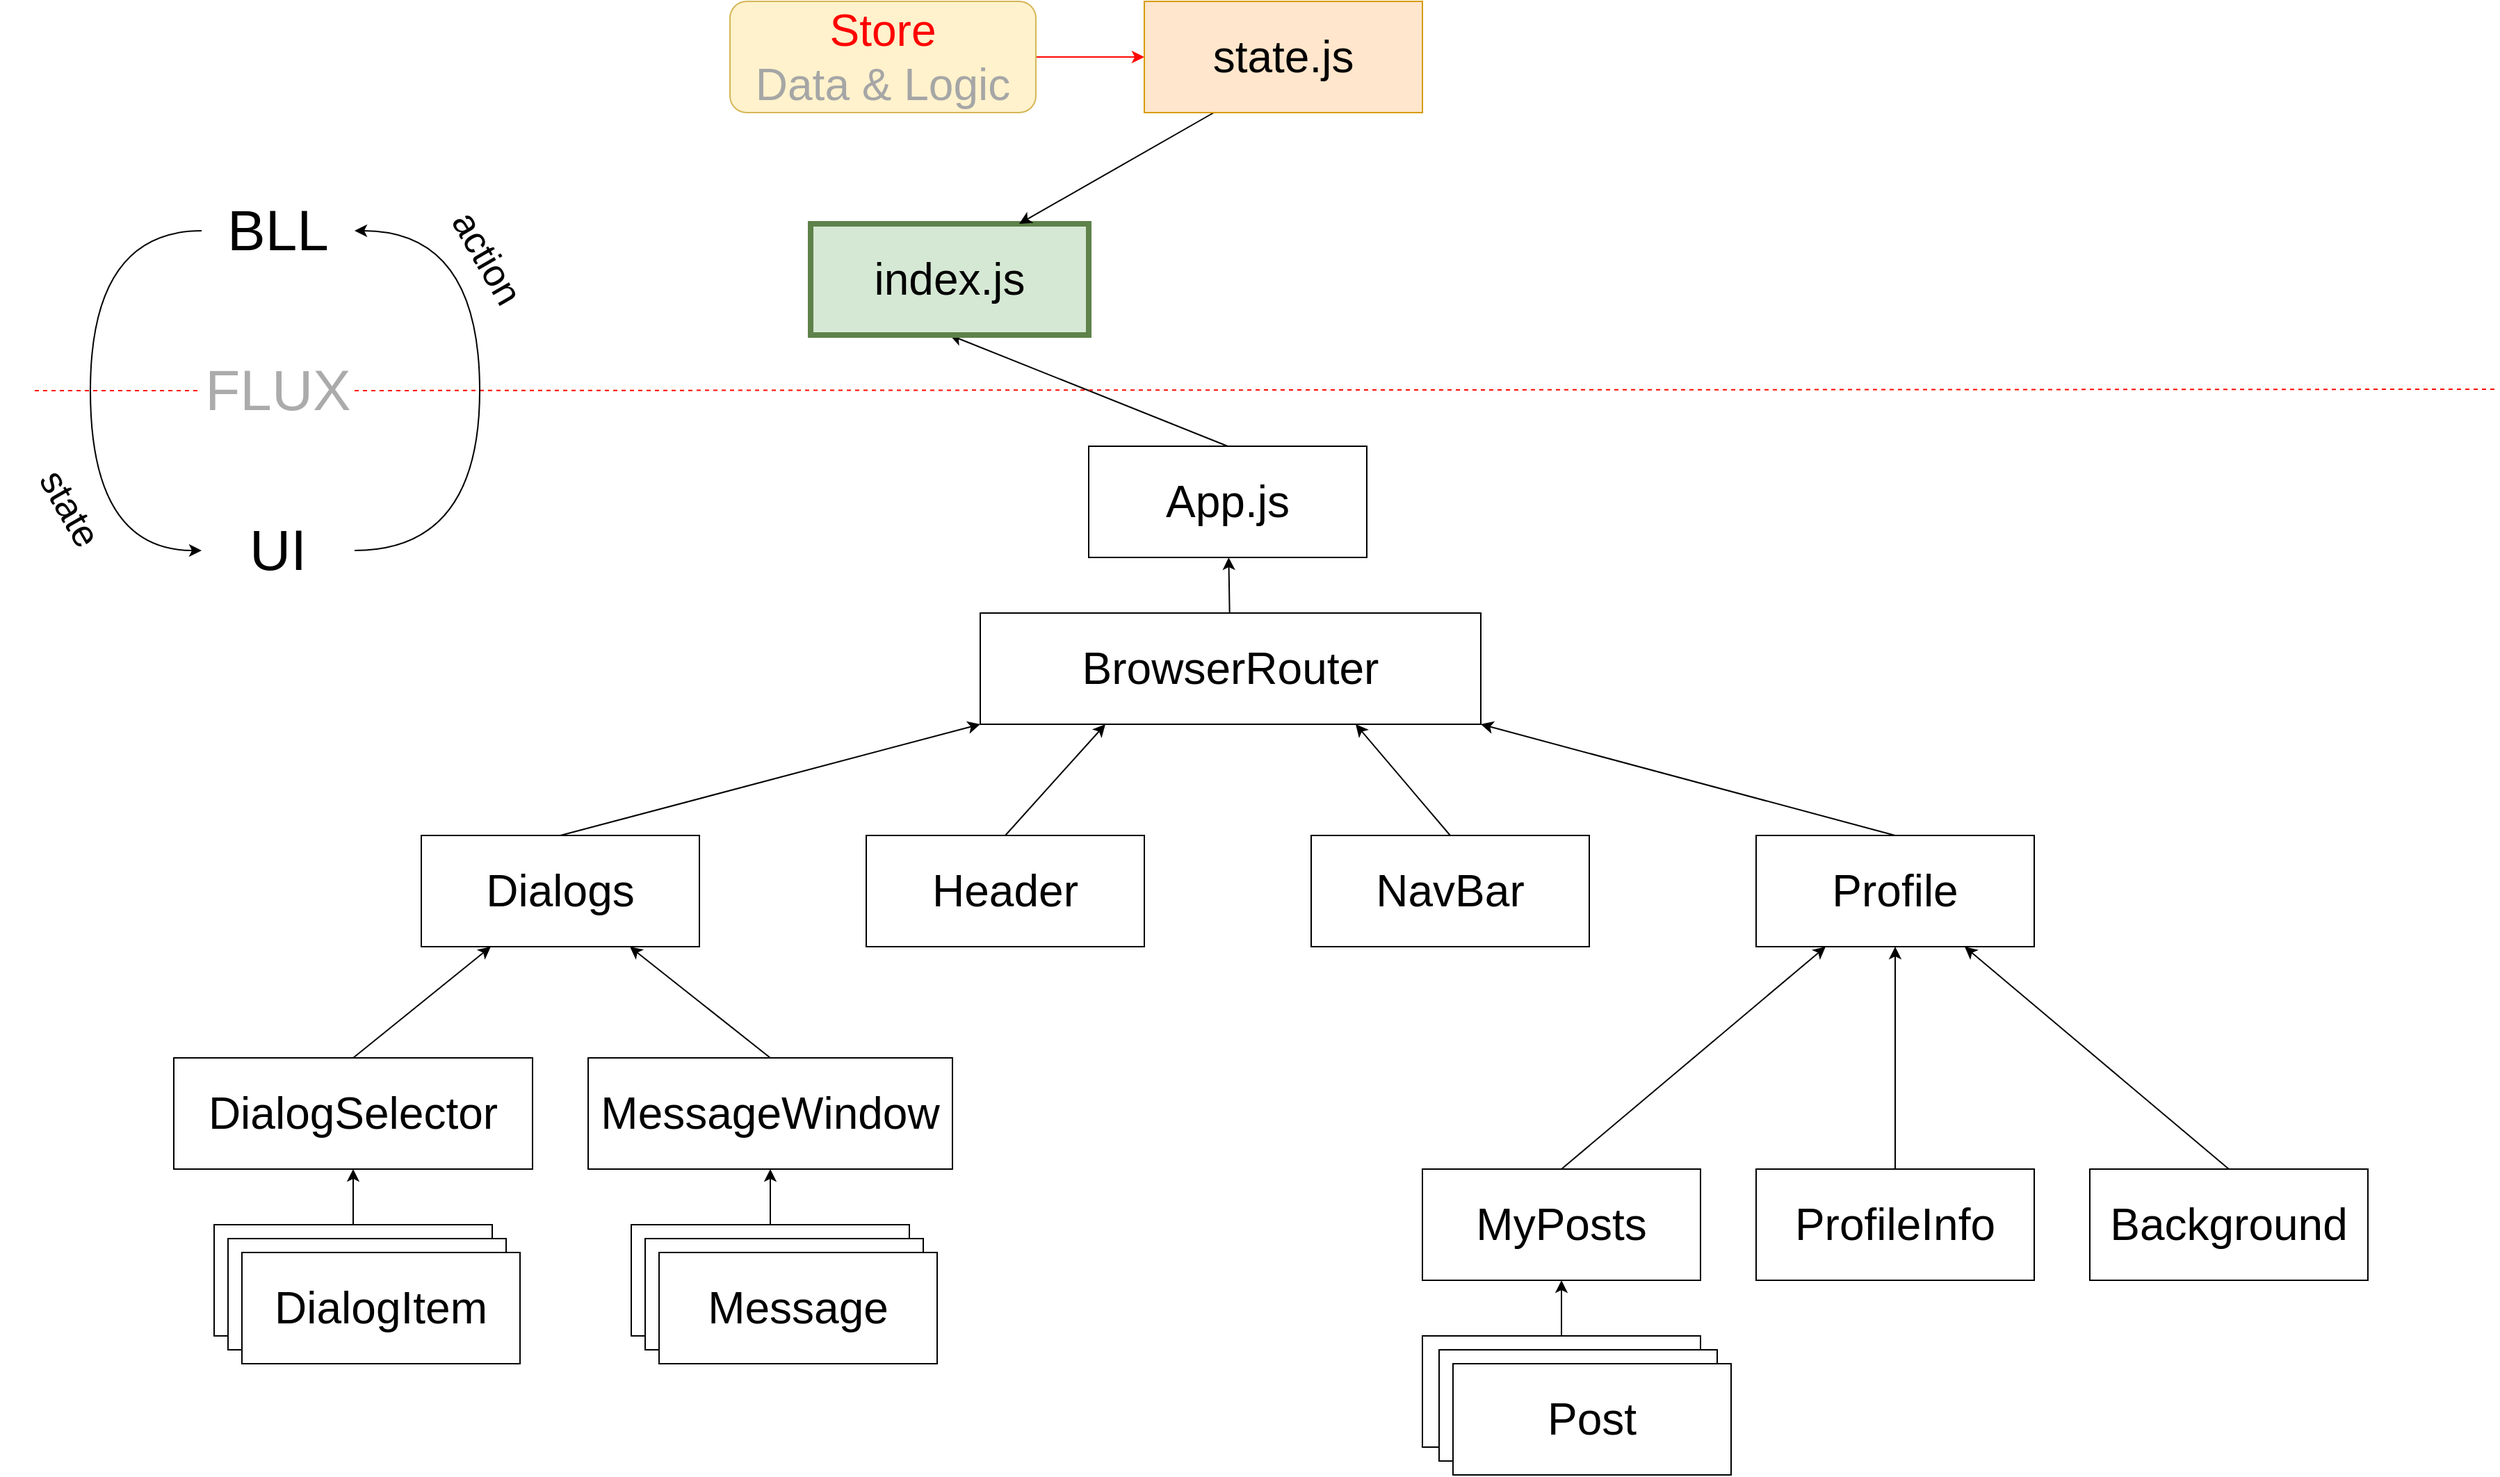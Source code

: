 <mxfile version="14.1.8" type="device"><diagram id="DNZvnqPG3eOGVA3kYHLN" name="Страница 1"><mxGraphModel dx="1810" dy="1343" grid="1" gridSize="10" guides="1" tooltips="1" connect="1" arrows="1" fold="1" page="1" pageScale="1" pageWidth="2336" pageHeight="1654" math="0" shadow="0"><root><mxCell id="0"/><mxCell id="1" parent="0"/><mxCell id="PFJvbq_5fxDKcfJKcIQS-34" style="edgeStyle=none;rounded=0;orthogonalLoop=1;jettySize=auto;html=1;exitX=0.5;exitY=1;exitDx=0;exitDy=0;entryX=0.5;entryY=0;entryDx=0;entryDy=0;fontSize=32;startArrow=classic;startFill=1;endArrow=none;endFill=0;" parent="1" source="PFJvbq_5fxDKcfJKcIQS-1" target="PFJvbq_5fxDKcfJKcIQS-3" edge="1"><mxGeometry relative="1" as="geometry"><mxPoint x="1258" y="280" as="sourcePoint"/></mxGeometry></mxCell><mxCell id="PFJvbq_5fxDKcfJKcIQS-1" value="index.js" style="rounded=0;whiteSpace=wrap;html=1;fontSize=32;fillColor=#d5e8d4;strokeColor=#5E824A;strokeWidth=4;" parent="1" vertex="1"><mxGeometry x="798" y="200" width="200" height="80" as="geometry"/></mxCell><mxCell id="PFJvbq_5fxDKcfJKcIQS-29" style="edgeStyle=none;rounded=0;orthogonalLoop=1;jettySize=auto;html=1;exitX=0.25;exitY=1;exitDx=0;exitDy=0;entryX=0.5;entryY=0;entryDx=0;entryDy=0;fontSize=32;endArrow=none;endFill=0;startArrow=classic;startFill=1;" parent="1" source="PFJvbq_5fxDKcfJKcIQS-2" target="PFJvbq_5fxDKcfJKcIQS-7" edge="1"><mxGeometry relative="1" as="geometry"/></mxCell><mxCell id="PFJvbq_5fxDKcfJKcIQS-30" style="edgeStyle=none;rounded=0;orthogonalLoop=1;jettySize=auto;html=1;exitX=0.75;exitY=1;exitDx=0;exitDy=0;entryX=0.5;entryY=0;entryDx=0;entryDy=0;fontSize=32;endArrow=none;endFill=0;startArrow=classic;startFill=1;" parent="1" source="PFJvbq_5fxDKcfJKcIQS-2" target="PFJvbq_5fxDKcfJKcIQS-4" edge="1"><mxGeometry relative="1" as="geometry"/></mxCell><mxCell id="PFJvbq_5fxDKcfJKcIQS-31" style="edgeStyle=none;rounded=0;orthogonalLoop=1;jettySize=auto;html=1;exitX=0;exitY=1;exitDx=0;exitDy=0;entryX=0.5;entryY=0;entryDx=0;entryDy=0;fontSize=32;endArrow=none;endFill=0;startArrow=classic;startFill=1;" parent="1" source="PFJvbq_5fxDKcfJKcIQS-2" target="PFJvbq_5fxDKcfJKcIQS-6" edge="1"><mxGeometry relative="1" as="geometry"/></mxCell><mxCell id="PFJvbq_5fxDKcfJKcIQS-32" style="edgeStyle=none;rounded=0;orthogonalLoop=1;jettySize=auto;html=1;exitX=1;exitY=1;exitDx=0;exitDy=0;entryX=0.5;entryY=0;entryDx=0;entryDy=0;fontSize=32;endArrow=none;endFill=0;startArrow=classic;startFill=1;" parent="1" source="PFJvbq_5fxDKcfJKcIQS-2" target="PFJvbq_5fxDKcfJKcIQS-5" edge="1"><mxGeometry relative="1" as="geometry"/></mxCell><mxCell id="PFJvbq_5fxDKcfJKcIQS-2" value="BrowserRouter" style="rounded=0;whiteSpace=wrap;html=1;fontSize=32;" parent="1" vertex="1"><mxGeometry x="920" y="480" width="360" height="80" as="geometry"/></mxCell><mxCell id="PFJvbq_5fxDKcfJKcIQS-33" value="" style="edgeStyle=none;rounded=0;orthogonalLoop=1;jettySize=auto;html=1;fontSize=32;startArrow=classic;startFill=1;endArrow=none;endFill=0;" parent="1" source="PFJvbq_5fxDKcfJKcIQS-3" target="PFJvbq_5fxDKcfJKcIQS-2" edge="1"><mxGeometry relative="1" as="geometry"/></mxCell><mxCell id="PFJvbq_5fxDKcfJKcIQS-3" value="App.js" style="rounded=0;whiteSpace=wrap;html=1;fontSize=32;" parent="1" vertex="1"><mxGeometry x="998" y="360" width="200" height="80" as="geometry"/></mxCell><mxCell id="PFJvbq_5fxDKcfJKcIQS-4" value="NavBar" style="rounded=0;whiteSpace=wrap;html=1;fontSize=32;" parent="1" vertex="1"><mxGeometry x="1158" y="640" width="200" height="80" as="geometry"/></mxCell><mxCell id="PFJvbq_5fxDKcfJKcIQS-26" style="edgeStyle=none;rounded=0;orthogonalLoop=1;jettySize=auto;html=1;exitX=0.25;exitY=1;exitDx=0;exitDy=0;entryX=0.5;entryY=0;entryDx=0;entryDy=0;fontSize=32;endArrow=none;endFill=0;startArrow=classic;startFill=1;" parent="1" source="PFJvbq_5fxDKcfJKcIQS-5" target="PFJvbq_5fxDKcfJKcIQS-12" edge="1"><mxGeometry relative="1" as="geometry"/></mxCell><mxCell id="PFJvbq_5fxDKcfJKcIQS-27" style="edgeStyle=none;rounded=0;orthogonalLoop=1;jettySize=auto;html=1;exitX=0.5;exitY=1;exitDx=0;exitDy=0;entryX=0.5;entryY=0;entryDx=0;entryDy=0;fontSize=32;endArrow=none;endFill=0;startArrow=classic;startFill=1;" parent="1" source="PFJvbq_5fxDKcfJKcIQS-5" target="PFJvbq_5fxDKcfJKcIQS-11" edge="1"><mxGeometry relative="1" as="geometry"/></mxCell><mxCell id="PFJvbq_5fxDKcfJKcIQS-28" style="edgeStyle=none;rounded=0;orthogonalLoop=1;jettySize=auto;html=1;exitX=0.75;exitY=1;exitDx=0;exitDy=0;entryX=0.5;entryY=0;entryDx=0;entryDy=0;fontSize=32;endArrow=none;endFill=0;startArrow=classic;startFill=1;" parent="1" source="PFJvbq_5fxDKcfJKcIQS-5" target="PFJvbq_5fxDKcfJKcIQS-10" edge="1"><mxGeometry relative="1" as="geometry"/></mxCell><mxCell id="PFJvbq_5fxDKcfJKcIQS-5" value="Profile" style="rounded=0;whiteSpace=wrap;html=1;fontSize=32;" parent="1" vertex="1"><mxGeometry x="1478" y="640" width="200" height="80" as="geometry"/></mxCell><mxCell id="PFJvbq_5fxDKcfJKcIQS-24" style="edgeStyle=none;rounded=0;orthogonalLoop=1;jettySize=auto;html=1;exitX=0.25;exitY=1;exitDx=0;exitDy=0;entryX=0.5;entryY=0;entryDx=0;entryDy=0;fontSize=32;endArrow=none;endFill=0;startArrow=classic;startFill=1;" parent="1" source="PFJvbq_5fxDKcfJKcIQS-6" target="PFJvbq_5fxDKcfJKcIQS-8" edge="1"><mxGeometry relative="1" as="geometry"/></mxCell><mxCell id="PFJvbq_5fxDKcfJKcIQS-25" style="edgeStyle=none;rounded=0;orthogonalLoop=1;jettySize=auto;html=1;exitX=0.75;exitY=1;exitDx=0;exitDy=0;entryX=0.5;entryY=0;entryDx=0;entryDy=0;fontSize=32;endArrow=none;endFill=0;startArrow=classic;startFill=1;" parent="1" source="PFJvbq_5fxDKcfJKcIQS-6" target="PFJvbq_5fxDKcfJKcIQS-9" edge="1"><mxGeometry relative="1" as="geometry"/></mxCell><mxCell id="PFJvbq_5fxDKcfJKcIQS-6" value="Dialogs" style="rounded=0;whiteSpace=wrap;html=1;fontSize=32;" parent="1" vertex="1"><mxGeometry x="518" y="640" width="200" height="80" as="geometry"/></mxCell><mxCell id="PFJvbq_5fxDKcfJKcIQS-7" value="Header" style="rounded=0;whiteSpace=wrap;html=1;fontSize=32;" parent="1" vertex="1"><mxGeometry x="838" y="640" width="200" height="80" as="geometry"/></mxCell><mxCell id="X4Qv74dZr4d8bV_qIHdB-8" style="edgeStyle=none;rounded=0;orthogonalLoop=1;jettySize=auto;html=1;exitX=0.5;exitY=1;exitDx=0;exitDy=0;entryX=0.5;entryY=0;entryDx=0;entryDy=0;endArrow=none;endFill=0;startArrow=classic;startFill=1;" parent="1" source="PFJvbq_5fxDKcfJKcIQS-8" target="PFJvbq_5fxDKcfJKcIQS-21" edge="1"><mxGeometry relative="1" as="geometry"/></mxCell><mxCell id="PFJvbq_5fxDKcfJKcIQS-8" value="DialogSelector" style="rounded=0;whiteSpace=wrap;html=1;fontSize=32;" parent="1" vertex="1"><mxGeometry x="340" y="800" width="258" height="80" as="geometry"/></mxCell><mxCell id="X4Qv74dZr4d8bV_qIHdB-9" style="edgeStyle=none;rounded=0;orthogonalLoop=1;jettySize=auto;html=1;exitX=0.5;exitY=1;exitDx=0;exitDy=0;entryX=0.5;entryY=0;entryDx=0;entryDy=0;strokeColor=#000000;endArrow=none;endFill=0;startArrow=classic;startFill=1;" parent="1" source="PFJvbq_5fxDKcfJKcIQS-9" target="PFJvbq_5fxDKcfJKcIQS-23" edge="1"><mxGeometry relative="1" as="geometry"/></mxCell><mxCell id="PFJvbq_5fxDKcfJKcIQS-9" value="MessageWindow" style="rounded=0;whiteSpace=wrap;html=1;fontSize=32;" parent="1" vertex="1"><mxGeometry x="638" y="800" width="262" height="80" as="geometry"/></mxCell><mxCell id="PFJvbq_5fxDKcfJKcIQS-10" value="Background" style="rounded=0;whiteSpace=wrap;html=1;fontSize=32;" parent="1" vertex="1"><mxGeometry x="1718" y="880" width="200" height="80" as="geometry"/></mxCell><mxCell id="PFJvbq_5fxDKcfJKcIQS-11" value="ProfileInfo" style="rounded=0;whiteSpace=wrap;html=1;fontSize=32;" parent="1" vertex="1"><mxGeometry x="1478" y="880" width="200" height="80" as="geometry"/></mxCell><mxCell id="PFJvbq_5fxDKcfJKcIQS-19" style="edgeStyle=none;rounded=0;orthogonalLoop=1;jettySize=auto;html=1;exitX=0.5;exitY=1;exitDx=0;exitDy=0;entryX=0.5;entryY=0;entryDx=0;entryDy=0;fontSize=32;endArrow=none;endFill=0;startArrow=classic;startFill=1;" parent="1" source="PFJvbq_5fxDKcfJKcIQS-12" target="PFJvbq_5fxDKcfJKcIQS-13" edge="1"><mxGeometry relative="1" as="geometry"/></mxCell><mxCell id="PFJvbq_5fxDKcfJKcIQS-12" value="MyPosts" style="rounded=0;whiteSpace=wrap;html=1;fontSize=32;" parent="1" vertex="1"><mxGeometry x="1238" y="880" width="200" height="80" as="geometry"/></mxCell><mxCell id="PFJvbq_5fxDKcfJKcIQS-13" value="MyPosts" style="rounded=0;whiteSpace=wrap;html=1;fontSize=32;" parent="1" vertex="1"><mxGeometry x="1238" y="1000" width="200" height="80" as="geometry"/></mxCell><mxCell id="PFJvbq_5fxDKcfJKcIQS-15" value="MyPosts" style="rounded=0;whiteSpace=wrap;html=1;fontSize=32;" parent="1" vertex="1"><mxGeometry x="1250" y="1010" width="200" height="80" as="geometry"/></mxCell><mxCell id="PFJvbq_5fxDKcfJKcIQS-16" value="Post" style="rounded=0;whiteSpace=wrap;html=1;fontSize=32;" parent="1" vertex="1"><mxGeometry x="1260" y="1020" width="200" height="80" as="geometry"/></mxCell><mxCell id="PFJvbq_5fxDKcfJKcIQS-21" value="DialogItem" style="rounded=0;whiteSpace=wrap;html=1;fontSize=32;" parent="1" vertex="1"><mxGeometry x="369" y="920" width="200" height="80" as="geometry"/></mxCell><mxCell id="PFJvbq_5fxDKcfJKcIQS-23" value="Message" style="rounded=0;whiteSpace=wrap;html=1;fontSize=32;" parent="1" vertex="1"><mxGeometry x="669" y="920" width="200" height="80" as="geometry"/></mxCell><mxCell id="Xmz7fb9agu9b8mq8hyeh-4" value="" style="edgeStyle=orthogonalEdgeStyle;rounded=0;orthogonalLoop=1;jettySize=auto;html=1;fontSize=32;fontColor=#FF0000;fillColor=#f8cecc;strokeColor=#FF0800;" parent="1" source="Xmz7fb9agu9b8mq8hyeh-1" edge="1"><mxGeometry relative="1" as="geometry"><mxPoint x="1038" y="80" as="targetPoint"/></mxGeometry></mxCell><mxCell id="Xmz7fb9agu9b8mq8hyeh-1" value="Store&lt;br&gt;&lt;font color=&quot;#a6a6a6&quot;&gt;Data &amp;amp; Logic&lt;/font&gt;" style="rounded=1;whiteSpace=wrap;html=1;fontSize=32;fillColor=#fff2cc;strokeColor=#d6b656;fontColor=#FF0000;" parent="1" vertex="1"><mxGeometry x="740" y="40" width="220" height="80" as="geometry"/></mxCell><mxCell id="X4Qv74dZr4d8bV_qIHdB-2" style="rounded=0;orthogonalLoop=1;jettySize=auto;html=1;exitX=0.25;exitY=1;exitDx=0;exitDy=0;entryX=0.75;entryY=0;entryDx=0;entryDy=0;" parent="1" source="X4Qv74dZr4d8bV_qIHdB-1" target="PFJvbq_5fxDKcfJKcIQS-1" edge="1"><mxGeometry relative="1" as="geometry"/></mxCell><mxCell id="X4Qv74dZr4d8bV_qIHdB-1" value="state.js" style="rounded=0;whiteSpace=wrap;html=1;fontSize=32;fillColor=#ffe6cc;strokeColor=#d79b00;" parent="1" vertex="1"><mxGeometry x="1038" y="40" width="200" height="80" as="geometry"/></mxCell><mxCell id="X4Qv74dZr4d8bV_qIHdB-4" value="DialogItem" style="rounded=0;whiteSpace=wrap;html=1;fontSize=32;" parent="1" vertex="1"><mxGeometry x="379" y="930" width="200" height="80" as="geometry"/></mxCell><mxCell id="X4Qv74dZr4d8bV_qIHdB-5" value="DialogItem" style="rounded=0;whiteSpace=wrap;html=1;fontSize=32;" parent="1" vertex="1"><mxGeometry x="389" y="940" width="200" height="80" as="geometry"/></mxCell><mxCell id="X4Qv74dZr4d8bV_qIHdB-6" value="Message" style="rounded=0;whiteSpace=wrap;html=1;fontSize=32;" parent="1" vertex="1"><mxGeometry x="679" y="930" width="200" height="80" as="geometry"/></mxCell><mxCell id="X4Qv74dZr4d8bV_qIHdB-7" value="Message" style="rounded=0;whiteSpace=wrap;html=1;fontSize=32;" parent="1" vertex="1"><mxGeometry x="689" y="940" width="200" height="80" as="geometry"/></mxCell><mxCell id="ze1ivcqSK6tsxZ6FgIsR-2" value="" style="endArrow=none;dashed=1;html=1;strokeColor=#FF0800;" parent="1" source="ze1ivcqSK6tsxZ6FgIsR-10" edge="1"><mxGeometry width="50" height="50" relative="1" as="geometry"><mxPoint x="240" y="320" as="sourcePoint"/><mxPoint x="2010" y="319" as="targetPoint"/></mxGeometry></mxCell><mxCell id="ze1ivcqSK6tsxZ6FgIsR-9" style="edgeStyle=orthogonalEdgeStyle;curved=1;rounded=0;orthogonalLoop=1;jettySize=auto;html=1;exitX=0;exitY=0.5;exitDx=0;exitDy=0;entryX=0;entryY=0.5;entryDx=0;entryDy=0;" parent="1" source="ze1ivcqSK6tsxZ6FgIsR-3" target="ze1ivcqSK6tsxZ6FgIsR-4" edge="1"><mxGeometry relative="1" as="geometry"><Array as="points"><mxPoint x="280" y="205"/><mxPoint x="280" y="435"/></Array></mxGeometry></mxCell><mxCell id="ze1ivcqSK6tsxZ6FgIsR-3" value="&lt;span style=&quot;font-size: 41px&quot;&gt;BLL&lt;/span&gt;" style="text;html=1;strokeColor=none;fillColor=none;align=center;verticalAlign=middle;whiteSpace=wrap;rounded=0;" parent="1" vertex="1"><mxGeometry x="360" y="180" width="110" height="50" as="geometry"/></mxCell><mxCell id="ze1ivcqSK6tsxZ6FgIsR-7" style="edgeStyle=orthogonalEdgeStyle;rounded=0;orthogonalLoop=1;jettySize=auto;html=1;exitX=1;exitY=0.5;exitDx=0;exitDy=0;entryX=1;entryY=0.5;entryDx=0;entryDy=0;curved=1;" parent="1" source="ze1ivcqSK6tsxZ6FgIsR-4" target="ze1ivcqSK6tsxZ6FgIsR-3" edge="1"><mxGeometry relative="1" as="geometry"><Array as="points"><mxPoint x="560" y="435"/><mxPoint x="560" y="205"/></Array></mxGeometry></mxCell><mxCell id="ze1ivcqSK6tsxZ6FgIsR-4" value="&lt;span style=&quot;font-size: 41px&quot;&gt;UI&lt;/span&gt;" style="text;html=1;strokeColor=none;fillColor=none;align=center;verticalAlign=middle;whiteSpace=wrap;rounded=0;" parent="1" vertex="1"><mxGeometry x="360" y="410" width="110" height="50" as="geometry"/></mxCell><mxCell id="ze1ivcqSK6tsxZ6FgIsR-10" value="&lt;span style=&quot;font-size: 41px&quot;&gt;&lt;font color=&quot;#ababab&quot;&gt;FLUX&lt;/font&gt;&lt;/span&gt;" style="text;html=1;strokeColor=none;fillColor=none;align=center;verticalAlign=middle;whiteSpace=wrap;rounded=0;" parent="1" vertex="1"><mxGeometry x="360" y="290" width="110" height="60" as="geometry"/></mxCell><mxCell id="ze1ivcqSK6tsxZ6FgIsR-12" value="" style="endArrow=none;dashed=1;html=1;strokeColor=#FF0800;" parent="1" target="ze1ivcqSK6tsxZ6FgIsR-10" edge="1"><mxGeometry width="50" height="50" relative="1" as="geometry"><mxPoint x="240" y="320" as="sourcePoint"/><mxPoint x="2010" y="319" as="targetPoint"/></mxGeometry></mxCell><mxCell id="ze1ivcqSK6tsxZ6FgIsR-13" value="&lt;font style=&quot;font-size: 27px&quot;&gt;action&lt;/font&gt;" style="text;html=1;strokeColor=none;fillColor=none;align=center;verticalAlign=middle;whiteSpace=wrap;rounded=0;rotation=60;" parent="1" vertex="1"><mxGeometry x="510" y="200" width="110" height="50" as="geometry"/></mxCell><mxCell id="ze1ivcqSK6tsxZ6FgIsR-14" value="&lt;font style=&quot;font-size: 27px&quot;&gt;state&lt;/font&gt;" style="text;html=1;strokeColor=none;fillColor=none;align=center;verticalAlign=middle;whiteSpace=wrap;rounded=0;rotation=60;" parent="1" vertex="1"><mxGeometry x="210" y="380" width="110" height="50" as="geometry"/></mxCell></root></mxGraphModel></diagram></mxfile>